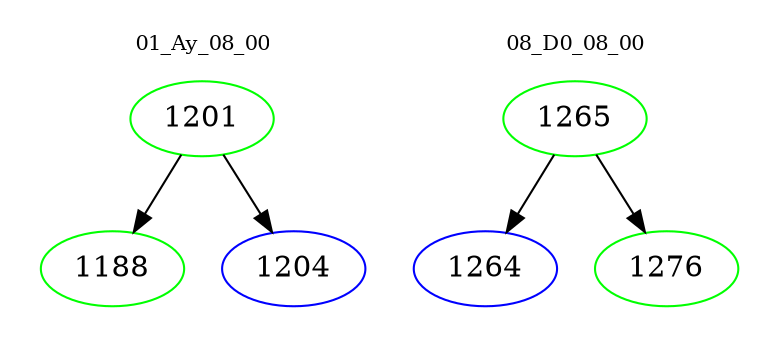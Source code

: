 digraph{
subgraph cluster_0 {
color = white
label = "01_Ay_08_00";
fontsize=10;
T0_1201 [label="1201", color="green"]
T0_1201 -> T0_1188 [color="black"]
T0_1188 [label="1188", color="green"]
T0_1201 -> T0_1204 [color="black"]
T0_1204 [label="1204", color="blue"]
}
subgraph cluster_1 {
color = white
label = "08_D0_08_00";
fontsize=10;
T1_1265 [label="1265", color="green"]
T1_1265 -> T1_1264 [color="black"]
T1_1264 [label="1264", color="blue"]
T1_1265 -> T1_1276 [color="black"]
T1_1276 [label="1276", color="green"]
}
}
